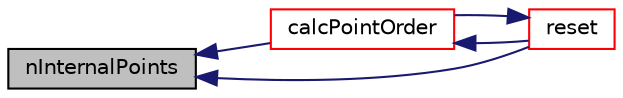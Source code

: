 digraph "nInternalPoints"
{
  bgcolor="transparent";
  edge [fontname="Helvetica",fontsize="10",labelfontname="Helvetica",labelfontsize="10"];
  node [fontname="Helvetica",fontsize="10",shape=record];
  rankdir="LR";
  Node20756 [label="nInternalPoints",height=0.2,width=0.4,color="black", fillcolor="grey75", style="filled", fontcolor="black"];
  Node20756 -> Node20757 [dir="back",color="midnightblue",fontsize="10",style="solid",fontname="Helvetica"];
  Node20757 [label="calcPointOrder",height=0.2,width=0.4,color="red",URL="$a28685.html#a156c0fd56f1beafef1b3e451cbc7cfa1",tooltip="Helper function to calculate point ordering. Returns true. "];
  Node20757 -> Node20759 [dir="back",color="midnightblue",fontsize="10",style="solid",fontname="Helvetica"];
  Node20759 [label="reset",height=0.2,width=0.4,color="red",URL="$a28685.html#ac903a0172c5522dec15fd571f93bee47",tooltip="Reset this primitiveMesh given the primitive array sizes. "];
  Node20759 -> Node20757 [dir="back",color="midnightblue",fontsize="10",style="solid",fontname="Helvetica"];
  Node20756 -> Node20759 [dir="back",color="midnightblue",fontsize="10",style="solid",fontname="Helvetica"];
}
